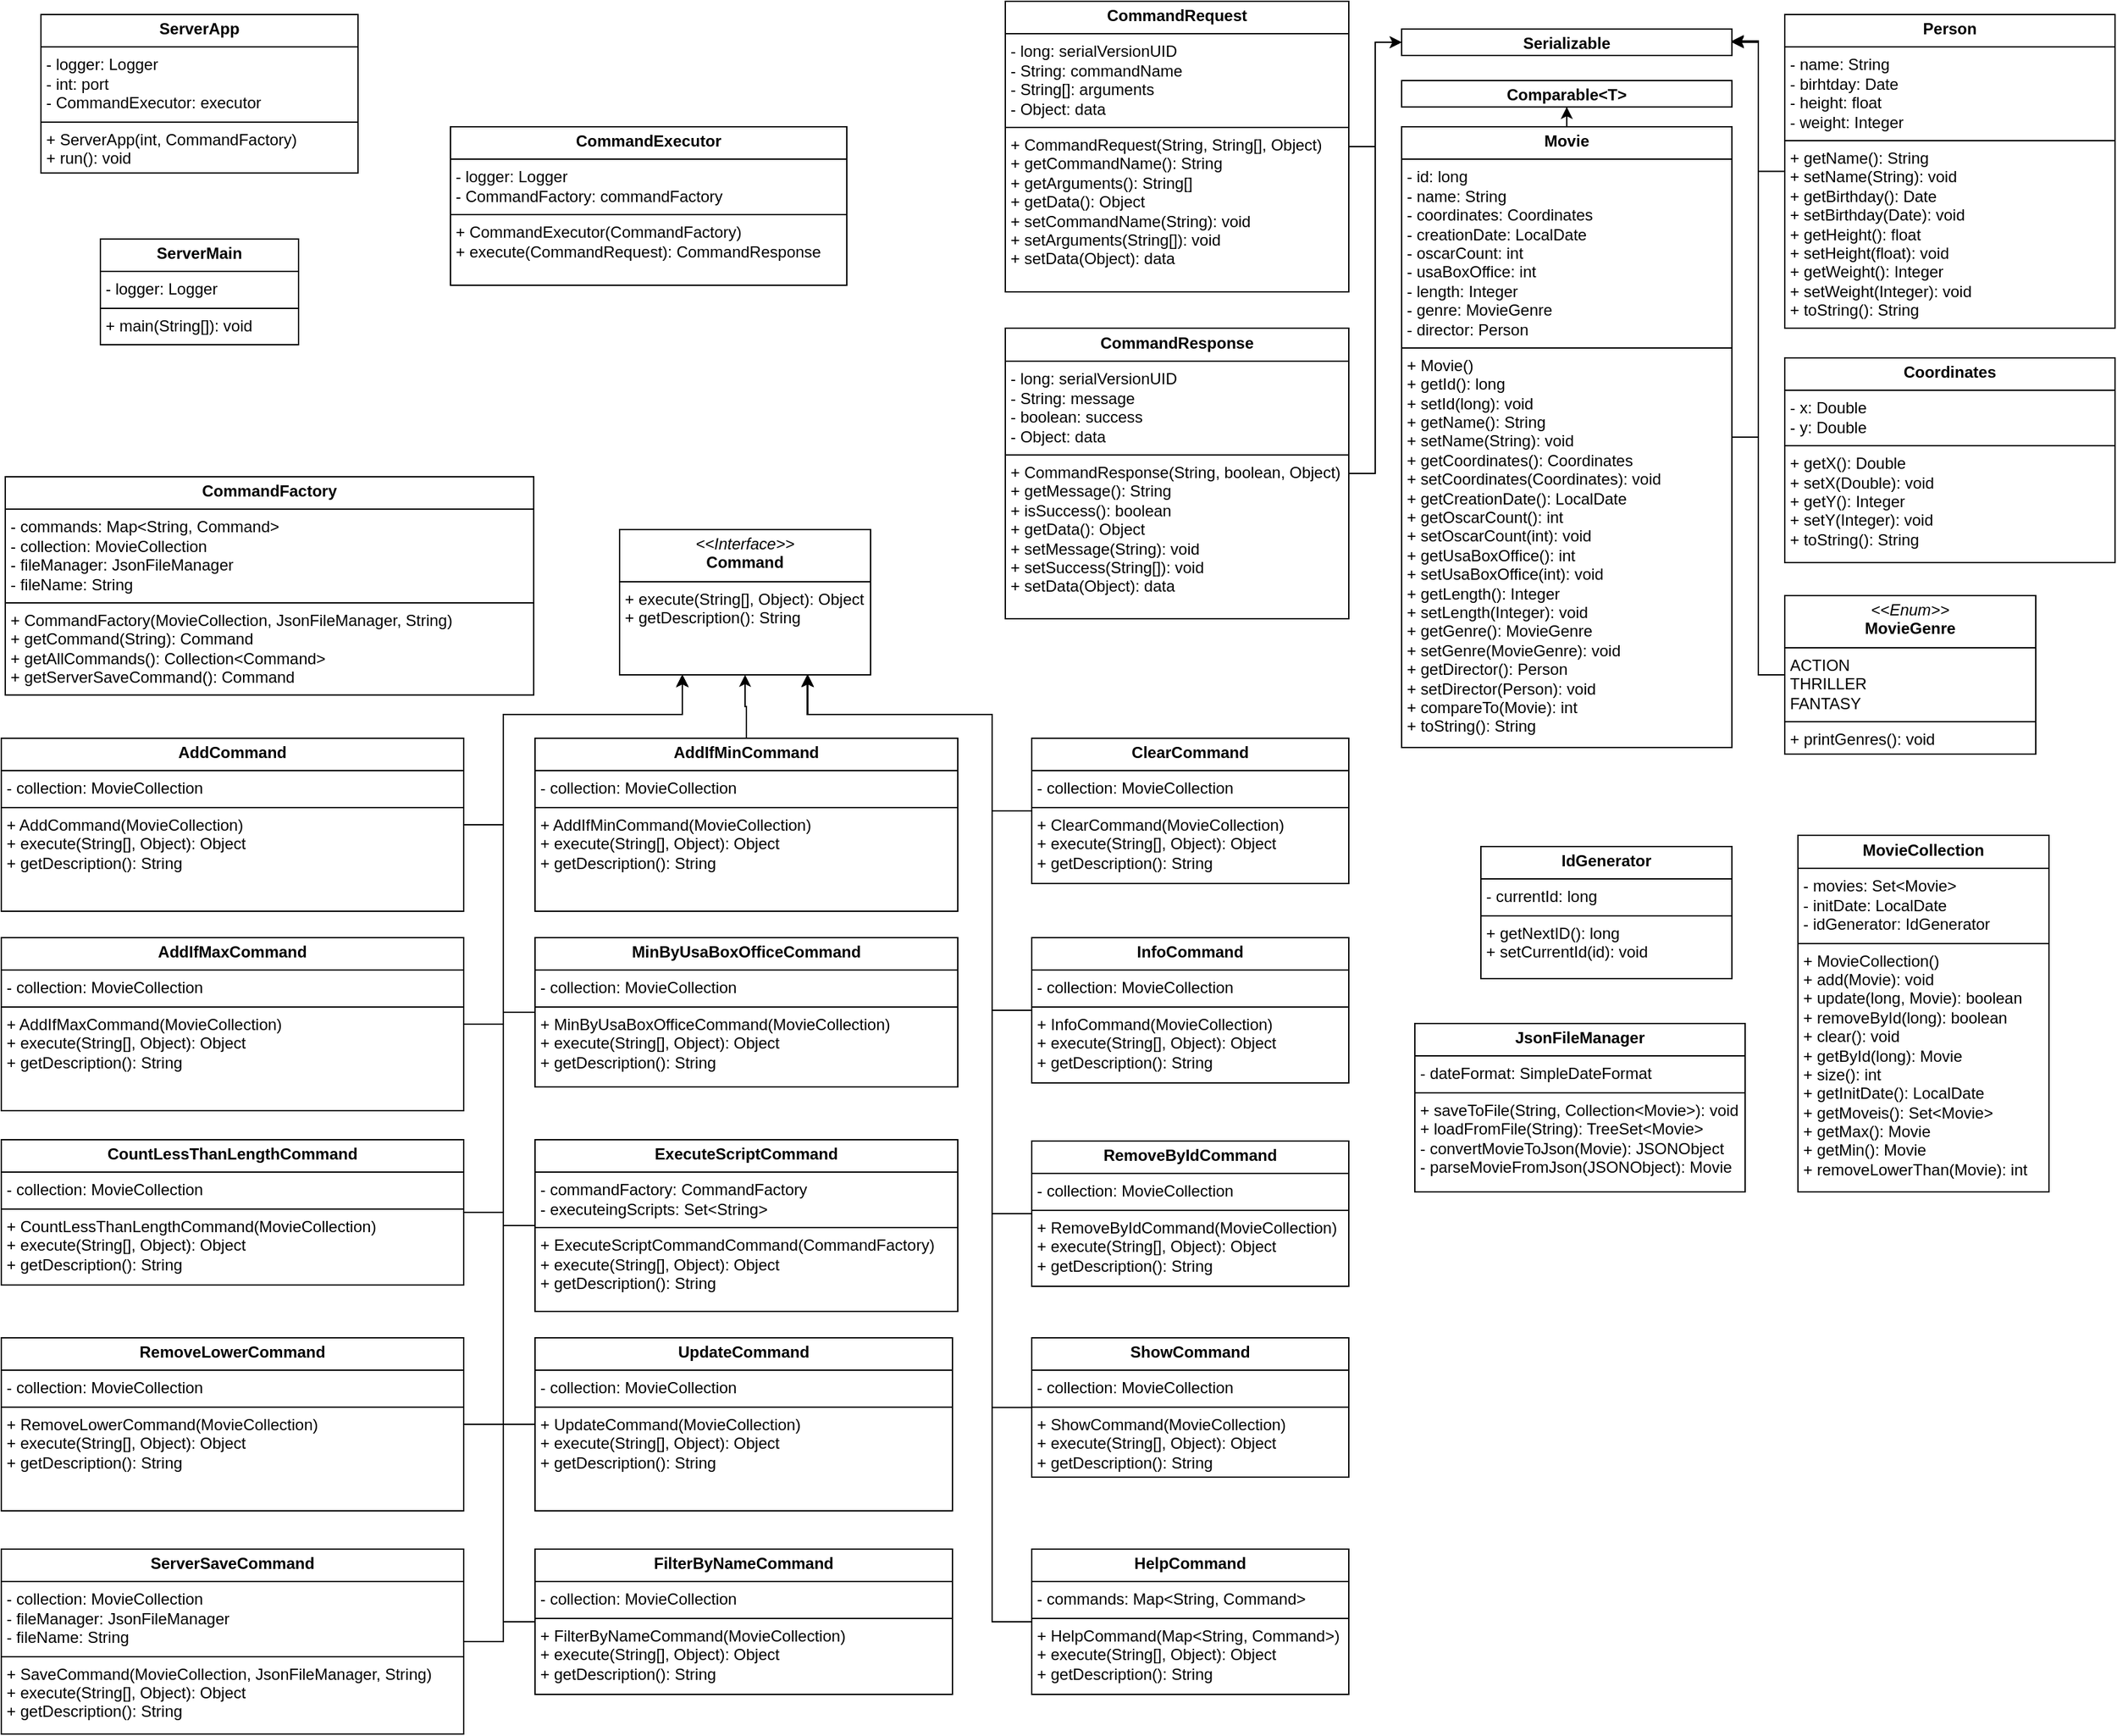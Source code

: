 <mxfile version="27.0.6">
  <diagram name="Страница — 1" id="AFWlsfRjYfY11e1FhaWK">
    <mxGraphModel dx="3167" dy="1347" grid="1" gridSize="10" guides="1" tooltips="1" connect="1" arrows="1" fold="1" page="1" pageScale="1" pageWidth="827" pageHeight="1169" math="0" shadow="0">
      <root>
        <mxCell id="0" />
        <mxCell id="1" parent="0" />
        <mxCell id="MUyEfcKiWCeRn05jKERA-31" value="&lt;p style=&quot;margin:0px;margin-top:4px;text-align:center;&quot;&gt;&lt;b&gt;JsonFileManager&lt;/b&gt;&lt;/p&gt;&lt;hr size=&quot;1&quot; style=&quot;border-style:solid;&quot;&gt;&lt;p style=&quot;margin:0px;margin-left:4px;&quot;&gt;- dateFormat: SimpleDateFormat&lt;br&gt;&lt;/p&gt;&lt;hr size=&quot;1&quot; style=&quot;border-style:solid;&quot;&gt;&lt;p style=&quot;margin:0px;margin-left:4px;&quot;&gt;+ saveToFile(String, Collection&amp;lt;Movie&amp;gt;): void&lt;/p&gt;&lt;p style=&quot;margin:0px;margin-left:4px;&quot;&gt;+ loadFromFile(String): TreeSet&amp;lt;Movie&amp;gt;&lt;/p&gt;&lt;p style=&quot;margin:0px;margin-left:4px;&quot;&gt;- convertMovieToJson(Movie): JSONObject&lt;/p&gt;&lt;p style=&quot;margin:0px;margin-left:4px;&quot;&gt;- parseMovieFromJson(JSONObject): Movie&lt;/p&gt;&lt;p style=&quot;margin:0px;margin-left:4px;&quot;&gt;&lt;br&gt;&lt;/p&gt;" style="verticalAlign=top;align=left;overflow=fill;html=1;whiteSpace=wrap;" parent="1" vertex="1">
          <mxGeometry x="1080" y="794" width="250" height="127.5" as="geometry" />
        </mxCell>
        <mxCell id="MUyEfcKiWCeRn05jKERA-35" style="edgeStyle=orthogonalEdgeStyle;rounded=0;orthogonalLoop=1;jettySize=auto;html=1;entryX=0.5;entryY=1;entryDx=0;entryDy=0;" parent="1" source="MUyEfcKiWCeRn05jKERA-33" target="MUyEfcKiWCeRn05jKERA-34" edge="1">
          <mxGeometry relative="1" as="geometry" />
        </mxCell>
        <mxCell id="n2VUfUiFK46Nr-8JY8Du-9" style="edgeStyle=orthogonalEdgeStyle;rounded=0;orthogonalLoop=1;jettySize=auto;html=1;exitX=1;exitY=0.5;exitDx=0;exitDy=0;" edge="1" parent="1" source="MUyEfcKiWCeRn05jKERA-33">
          <mxGeometry relative="1" as="geometry">
            <mxPoint x="1320" y="50" as="targetPoint" />
            <Array as="points">
              <mxPoint x="1340" y="350" />
              <mxPoint x="1340" y="50" />
              <mxPoint x="1330" y="50" />
            </Array>
          </mxGeometry>
        </mxCell>
        <mxCell id="MUyEfcKiWCeRn05jKERA-33" value="&lt;p style=&quot;margin:0px;margin-top:4px;text-align:center;&quot;&gt;&lt;b&gt;Movie&lt;/b&gt;&lt;/p&gt;&lt;hr size=&quot;1&quot; style=&quot;border-style:solid;&quot;&gt;&lt;p style=&quot;margin:0px;margin-left:4px;&quot;&gt;- id: long&lt;br&gt;&lt;/p&gt;&lt;p style=&quot;margin:0px;margin-left:4px;&quot;&gt;- name: String&lt;/p&gt;&lt;p style=&quot;margin:0px;margin-left:4px;&quot;&gt;- coordinates: Coordinates&lt;/p&gt;&lt;p style=&quot;margin:0px;margin-left:4px;&quot;&gt;- creationDate: LocalDate&lt;/p&gt;&lt;p style=&quot;margin:0px;margin-left:4px;&quot;&gt;- oscarCount: int&lt;/p&gt;&lt;p style=&quot;margin:0px;margin-left:4px;&quot;&gt;- usaBoxOffice: int&lt;/p&gt;&lt;p style=&quot;margin:0px;margin-left:4px;&quot;&gt;- length: Integer&lt;/p&gt;&lt;p style=&quot;margin:0px;margin-left:4px;&quot;&gt;- genre: MovieGenre&lt;/p&gt;&lt;p style=&quot;margin:0px;margin-left:4px;&quot;&gt;- director: Person&lt;/p&gt;&lt;hr size=&quot;1&quot; style=&quot;border-style:solid;&quot;&gt;&lt;p style=&quot;margin:0px;margin-left:4px;&quot;&gt;+ Movie()&lt;/p&gt;&lt;p style=&quot;margin:0px;margin-left:4px;&quot;&gt;+ getId(): long&lt;/p&gt;&lt;p style=&quot;margin:0px;margin-left:4px;&quot;&gt;+ setId(long): void&lt;/p&gt;&lt;p style=&quot;margin:0px;margin-left:4px;&quot;&gt;+ getName(): String&lt;/p&gt;&lt;p style=&quot;margin:0px;margin-left:4px;&quot;&gt;+ setName(String): void&lt;/p&gt;&lt;p style=&quot;margin:0px;margin-left:4px;&quot;&gt;+ getCoordinates(): Coordinates&lt;/p&gt;&lt;p style=&quot;margin:0px;margin-left:4px;&quot;&gt;+ setCoordinates(Coordinates): void&lt;/p&gt;&lt;p style=&quot;margin:0px;margin-left:4px;&quot;&gt;+ getCreationDate(): LocalDate&lt;/p&gt;&lt;p style=&quot;margin:0px;margin-left:4px;&quot;&gt;+ getOscarCount(): int&lt;/p&gt;&lt;p style=&quot;margin:0px;margin-left:4px;&quot;&gt;+ setOscarCount(int): void&lt;/p&gt;&lt;p style=&quot;margin:0px;margin-left:4px;&quot;&gt;+ getUsaBoxOffice(): int&lt;/p&gt;&lt;p style=&quot;margin:0px;margin-left:4px;&quot;&gt;+ setUsaBoxOffice(int): void&lt;/p&gt;&lt;p style=&quot;margin:0px;margin-left:4px;&quot;&gt;+ getLength(): Integer&lt;/p&gt;&lt;p style=&quot;margin:0px;margin-left:4px;&quot;&gt;+ setLength(Integer): void&lt;/p&gt;&lt;p style=&quot;margin:0px;margin-left:4px;&quot;&gt;+ getGenre(): MovieGenre&lt;/p&gt;&lt;p style=&quot;margin:0px;margin-left:4px;&quot;&gt;+ setGenre(MovieGenre): void&lt;/p&gt;&lt;p style=&quot;margin:0px;margin-left:4px;&quot;&gt;+ getDirector(): Person&lt;/p&gt;&lt;p style=&quot;margin:0px;margin-left:4px;&quot;&gt;+ setDirector(Person): void&lt;/p&gt;&lt;p style=&quot;margin:0px;margin-left:4px;&quot;&gt;+ compareTo(Movie): int&lt;/p&gt;&lt;p style=&quot;margin:0px;margin-left:4px;&quot;&gt;+ toString(): String&lt;/p&gt;&lt;p style=&quot;margin:0px;margin-left:4px;&quot;&gt;&lt;br&gt;&lt;/p&gt;" style="verticalAlign=top;align=left;overflow=fill;html=1;whiteSpace=wrap;" parent="1" vertex="1">
          <mxGeometry x="1070" y="115" width="250" height="470" as="geometry" />
        </mxCell>
        <mxCell id="MUyEfcKiWCeRn05jKERA-34" value="&lt;p style=&quot;margin:0px;margin-top:4px;text-align:center;&quot;&gt;&lt;b&gt;Comparable&amp;lt;T&amp;gt;&lt;/b&gt;&lt;/p&gt;&lt;hr size=&quot;1&quot; style=&quot;border-style:solid;&quot;&gt;&lt;p style=&quot;margin:0px;margin-left:4px;&quot;&gt;&lt;br&gt;&lt;/p&gt;&lt;p style=&quot;margin:0px;margin-left:4px;&quot;&gt;&lt;br&gt;&lt;/p&gt;" style="verticalAlign=top;align=left;overflow=fill;html=1;whiteSpace=wrap;" parent="1" vertex="1">
          <mxGeometry x="1070" y="80" width="250" height="20" as="geometry" />
        </mxCell>
        <mxCell id="n2VUfUiFK46Nr-8JY8Du-4" style="edgeStyle=orthogonalEdgeStyle;rounded=0;orthogonalLoop=1;jettySize=auto;html=1;exitX=0;exitY=0.5;exitDx=0;exitDy=0;entryX=1;entryY=0.5;entryDx=0;entryDy=0;" edge="1" parent="1" source="MUyEfcKiWCeRn05jKERA-36" target="n2VUfUiFK46Nr-8JY8Du-3">
          <mxGeometry relative="1" as="geometry" />
        </mxCell>
        <mxCell id="MUyEfcKiWCeRn05jKERA-36" value="&lt;p style=&quot;margin:0px;margin-top:4px;text-align:center;&quot;&gt;&lt;b&gt;Person&lt;/b&gt;&lt;/p&gt;&lt;hr size=&quot;1&quot; style=&quot;border-style:solid;&quot;&gt;&lt;p style=&quot;margin:0px;margin-left:4px;&quot;&gt;- name: String&lt;br&gt;&lt;/p&gt;&lt;p style=&quot;margin:0px;margin-left:4px;&quot;&gt;- birhtday: Date&lt;/p&gt;&lt;p style=&quot;margin:0px;margin-left:4px;&quot;&gt;- height: float&lt;/p&gt;&lt;p style=&quot;margin:0px;margin-left:4px;&quot;&gt;- weight: Integer&lt;/p&gt;&lt;hr size=&quot;1&quot; style=&quot;border-style:solid;&quot;&gt;&lt;p style=&quot;margin:0px;margin-left:4px;&quot;&gt;+ getName(): String&lt;/p&gt;&lt;p style=&quot;margin:0px;margin-left:4px;&quot;&gt;+ setName(String): void&lt;/p&gt;&lt;p style=&quot;margin:0px;margin-left:4px;&quot;&gt;+ getBirthday(): Date&lt;/p&gt;&lt;p style=&quot;margin:0px;margin-left:4px;&quot;&gt;+ setBirthday(Date): void&lt;/p&gt;&lt;p style=&quot;margin:0px;margin-left:4px;&quot;&gt;+ getHeight(): float&lt;/p&gt;&lt;p style=&quot;margin:0px;margin-left:4px;&quot;&gt;+ setHeight(float): void&lt;/p&gt;&lt;p style=&quot;margin:0px;margin-left:4px;&quot;&gt;+ getWeight(): Integer&lt;/p&gt;&lt;p style=&quot;margin:0px;margin-left:4px;&quot;&gt;+ setWeight(Integer): void&lt;/p&gt;&lt;p style=&quot;margin:0px;margin-left:4px;&quot;&gt;+ toString(): String&lt;/p&gt;&lt;p style=&quot;margin:0px;margin-left:4px;&quot;&gt;&lt;br&gt;&lt;/p&gt;" style="verticalAlign=top;align=left;overflow=fill;html=1;whiteSpace=wrap;" parent="1" vertex="1">
          <mxGeometry x="1360" y="30" width="250" height="237.5" as="geometry" />
        </mxCell>
        <mxCell id="MUyEfcKiWCeRn05jKERA-37" value="&lt;p style=&quot;margin:0px;margin-top:4px;text-align:center;&quot;&gt;&lt;b&gt;Coordinates&lt;/b&gt;&lt;/p&gt;&lt;hr size=&quot;1&quot; style=&quot;border-style:solid;&quot;&gt;&lt;p style=&quot;margin:0px;margin-left:4px;&quot;&gt;- x: Double&lt;br&gt;&lt;/p&gt;&lt;p style=&quot;margin:0px;margin-left:4px;&quot;&gt;- y: Double&lt;/p&gt;&lt;hr size=&quot;1&quot; style=&quot;border-style:solid;&quot;&gt;&lt;p style=&quot;margin:0px;margin-left:4px;&quot;&gt;+ getX(): Double&lt;/p&gt;&lt;p style=&quot;margin:0px;margin-left:4px;&quot;&gt;+ setX(Double): void&lt;/p&gt;&lt;p style=&quot;margin:0px;margin-left:4px;&quot;&gt;+ getY(): Integer&lt;/p&gt;&lt;p style=&quot;margin:0px;margin-left:4px;&quot;&gt;+ setY(Integer): void&lt;/p&gt;&lt;p style=&quot;margin:0px;margin-left:4px;&quot;&gt;+ toString(): String&lt;/p&gt;" style="verticalAlign=top;align=left;overflow=fill;html=1;whiteSpace=wrap;" parent="1" vertex="1">
          <mxGeometry x="1360" y="290" width="250" height="155" as="geometry" />
        </mxCell>
        <mxCell id="n2VUfUiFK46Nr-8JY8Du-6" style="edgeStyle=orthogonalEdgeStyle;rounded=0;orthogonalLoop=1;jettySize=auto;html=1;exitX=0;exitY=0.5;exitDx=0;exitDy=0;entryX=1;entryY=0.5;entryDx=0;entryDy=0;" edge="1" parent="1" source="MUyEfcKiWCeRn05jKERA-38" target="n2VUfUiFK46Nr-8JY8Du-3">
          <mxGeometry relative="1" as="geometry" />
        </mxCell>
        <mxCell id="MUyEfcKiWCeRn05jKERA-38" value="&lt;p style=&quot;margin:0px;margin-top:4px;text-align:center;&quot;&gt;&lt;i&gt;&amp;lt;&amp;lt;Enum&amp;gt;&amp;gt;&lt;/i&gt;&lt;br&gt;&lt;b&gt;MovieGenre&lt;/b&gt;&lt;/p&gt;&lt;hr size=&quot;1&quot; style=&quot;border-style:solid;&quot;&gt;&lt;p style=&quot;margin:0px;margin-left:4px;&quot;&gt;ACTION&lt;br&gt;&lt;/p&gt;&lt;p style=&quot;margin:0px;margin-left:4px;&quot;&gt;THRILLER&lt;/p&gt;&lt;p style=&quot;margin:0px;margin-left:4px;&quot;&gt;FANTASY&lt;/p&gt;&lt;hr size=&quot;1&quot; style=&quot;border-style:solid;&quot;&gt;&lt;p style=&quot;margin:0px;margin-left:4px;&quot;&gt;+ printGenres(): void&lt;/p&gt;" style="verticalAlign=top;align=left;overflow=fill;html=1;whiteSpace=wrap;" parent="1" vertex="1">
          <mxGeometry x="1360" y="470" width="190" height="120" as="geometry" />
        </mxCell>
        <mxCell id="MUyEfcKiWCeRn05jKERA-39" value="&lt;p style=&quot;margin:0px;margin-top:4px;text-align:center;&quot;&gt;&lt;b&gt;IdGenerator&lt;/b&gt;&lt;/p&gt;&lt;hr size=&quot;1&quot; style=&quot;border-style:solid;&quot;&gt;&lt;p style=&quot;margin:0px;margin-left:4px;&quot;&gt;- currentId: long&lt;br&gt;&lt;/p&gt;&lt;hr size=&quot;1&quot; style=&quot;border-style:solid;&quot;&gt;&lt;p style=&quot;margin:0px;margin-left:4px;&quot;&gt;+ getNextID(): long&lt;/p&gt;&lt;p style=&quot;margin:0px;margin-left:4px;&quot;&gt;+ setCurrentId(id): void&lt;/p&gt;" style="verticalAlign=top;align=left;overflow=fill;html=1;whiteSpace=wrap;" parent="1" vertex="1">
          <mxGeometry x="1130" y="660" width="190" height="100" as="geometry" />
        </mxCell>
        <mxCell id="MUyEfcKiWCeRn05jKERA-40" value="&lt;p style=&quot;margin:0px;margin-top:4px;text-align:center;&quot;&gt;&lt;b&gt;MovieCollection&lt;/b&gt;&lt;/p&gt;&lt;hr size=&quot;1&quot; style=&quot;border-style:solid;&quot;&gt;&lt;p style=&quot;margin:0px;margin-left:4px;&quot;&gt;- movies: Set&amp;lt;Movie&amp;gt;&lt;br&gt;&lt;/p&gt;&lt;p style=&quot;margin:0px;margin-left:4px;&quot;&gt;- initDate: LocalDate&lt;/p&gt;&lt;p style=&quot;margin:0px;margin-left:4px;&quot;&gt;- idGenerator: IdGenerator&lt;/p&gt;&lt;hr size=&quot;1&quot; style=&quot;border-style:solid;&quot;&gt;&lt;p style=&quot;margin:0px;margin-left:4px;&quot;&gt;+ MovieCollection()&lt;/p&gt;&lt;p style=&quot;margin:0px;margin-left:4px;&quot;&gt;+ add(Movie): void&lt;/p&gt;&lt;p style=&quot;margin:0px;margin-left:4px;&quot;&gt;+ update(long, Movie): boolean&lt;/p&gt;&lt;p style=&quot;margin:0px;margin-left:4px;&quot;&gt;+ removeById(long): boolean&lt;/p&gt;&lt;p style=&quot;margin:0px;margin-left:4px;&quot;&gt;+ clear(): void&lt;/p&gt;&lt;p style=&quot;margin:0px;margin-left:4px;&quot;&gt;+ getById(long): Movie&lt;/p&gt;&lt;p style=&quot;margin:0px;margin-left:4px;&quot;&gt;+ size(): int&lt;/p&gt;&lt;p style=&quot;margin:0px;margin-left:4px;&quot;&gt;+ getInitDate(): LocalDate&lt;/p&gt;&lt;p style=&quot;margin:0px;margin-left:4px;&quot;&gt;+ getMoveis(): Set&amp;lt;Movie&amp;gt;&lt;/p&gt;&lt;p style=&quot;margin:0px;margin-left:4px;&quot;&gt;+ getMax(): Movie&lt;/p&gt;&lt;p style=&quot;margin:0px;margin-left:4px;&quot;&gt;+ getMin(): Movie&lt;/p&gt;&lt;p style=&quot;margin:0px;margin-left:4px;&quot;&gt;+ removeLowerThan(Movie): int&lt;/p&gt;" style="verticalAlign=top;align=left;overflow=fill;html=1;whiteSpace=wrap;" parent="1" vertex="1">
          <mxGeometry x="1370" y="651.5" width="190" height="270" as="geometry" />
        </mxCell>
        <mxCell id="MUyEfcKiWCeRn05jKERA-41" value="&lt;p style=&quot;margin:0px;margin-top:4px;text-align:center;&quot;&gt;&lt;i&gt;&amp;lt;&amp;lt;Interface&amp;gt;&amp;gt;&lt;/i&gt;&lt;br&gt;&lt;b&gt;Command&lt;/b&gt;&lt;/p&gt;&lt;hr size=&quot;1&quot; style=&quot;border-style:solid;&quot;&gt;&lt;p style=&quot;margin:0px;margin-left:4px;&quot;&gt;&lt;/p&gt;&lt;p style=&quot;margin:0px;margin-left:4px;&quot;&gt;+ execute(String[], Object): Object&lt;/p&gt;&lt;p style=&quot;margin:0px;margin-left:4px;&quot;&gt;+ getDescription(): String&lt;/p&gt;" style="verticalAlign=top;align=left;overflow=fill;html=1;whiteSpace=wrap;" parent="1" vertex="1">
          <mxGeometry x="478" y="420" width="190" height="110" as="geometry" />
        </mxCell>
        <mxCell id="MUyEfcKiWCeRn05jKERA-42" value="&lt;p style=&quot;margin:0px;margin-top:4px;text-align:center;&quot;&gt;&lt;b&gt;CommandFactory&lt;/b&gt;&lt;/p&gt;&lt;hr size=&quot;1&quot; style=&quot;border-style:solid;&quot;&gt;&lt;p style=&quot;margin:0px;margin-left:4px;&quot;&gt;- commands: Map&amp;lt;String, Command&amp;gt;&lt;/p&gt;&lt;p style=&quot;margin:0px;margin-left:4px;&quot;&gt;- collection: MovieCollection&lt;/p&gt;&lt;p style=&quot;margin:0px;margin-left:4px;&quot;&gt;- fileManager: JsonFileManager&lt;/p&gt;&lt;p style=&quot;margin:0px;margin-left:4px;&quot;&gt;- fileName: String&lt;/p&gt;&lt;hr size=&quot;1&quot; style=&quot;border-style:solid;&quot;&gt;&lt;p style=&quot;margin:0px;margin-left:4px;&quot;&gt;+ CommandFactory(MovieCollection, JsonFileManager, String)&amp;nbsp;&lt;/p&gt;&lt;p style=&quot;margin:0px;margin-left:4px;&quot;&gt;+ getCommand(String): Command&lt;/p&gt;&lt;p style=&quot;margin:0px;margin-left:4px;&quot;&gt;+ getAllCommands(): Collection&amp;lt;Command&amp;gt;&lt;/p&gt;&lt;p style=&quot;margin:0px;margin-left:4px;&quot;&gt;+ getServerSaveCommand(): Command&lt;/p&gt;" style="verticalAlign=top;align=left;overflow=fill;html=1;whiteSpace=wrap;" parent="1" vertex="1">
          <mxGeometry x="13" y="380" width="400" height="165.25" as="geometry" />
        </mxCell>
        <mxCell id="MUyEfcKiWCeRn05jKERA-62" style="edgeStyle=orthogonalEdgeStyle;rounded=0;orthogonalLoop=1;jettySize=auto;html=1;entryX=0.25;entryY=1;entryDx=0;entryDy=0;" parent="1" source="MUyEfcKiWCeRn05jKERA-43" target="MUyEfcKiWCeRn05jKERA-41" edge="1">
          <mxGeometry relative="1" as="geometry">
            <Array as="points">
              <mxPoint x="390" y="644" />
              <mxPoint x="390" y="560" />
              <mxPoint x="526" y="560" />
            </Array>
          </mxGeometry>
        </mxCell>
        <mxCell id="MUyEfcKiWCeRn05jKERA-43" value="&lt;p style=&quot;margin:0px;margin-top:4px;text-align:center;&quot;&gt;&lt;b&gt;AddCommand&lt;/b&gt;&lt;/p&gt;&lt;hr size=&quot;1&quot; style=&quot;border-style:solid;&quot;&gt;&lt;p style=&quot;margin:0px;margin-left:4px;&quot;&gt;- collection: MovieCollection&lt;/p&gt;&lt;hr size=&quot;1&quot; style=&quot;border-style:solid;&quot;&gt;&lt;p style=&quot;margin:0px;margin-left:4px;&quot;&gt;+ AddCommand(MovieCollection)&lt;/p&gt;&lt;p style=&quot;margin:0px;margin-left:4px;&quot;&gt;+ execute(String[], Object): Object&lt;/p&gt;&lt;p style=&quot;margin:0px;margin-left:4px;&quot;&gt;+ getDescription(): String&lt;/p&gt;" style="verticalAlign=top;align=left;overflow=fill;html=1;whiteSpace=wrap;" parent="1" vertex="1">
          <mxGeometry x="10" y="578" width="350" height="131" as="geometry" />
        </mxCell>
        <mxCell id="MUyEfcKiWCeRn05jKERA-64" style="edgeStyle=orthogonalEdgeStyle;rounded=0;orthogonalLoop=1;jettySize=auto;html=1;entryX=0.25;entryY=1;entryDx=0;entryDy=0;" parent="1" source="MUyEfcKiWCeRn05jKERA-44" target="MUyEfcKiWCeRn05jKERA-41" edge="1">
          <mxGeometry relative="1" as="geometry">
            <Array as="points">
              <mxPoint x="390" y="795" />
              <mxPoint x="390" y="560" />
              <mxPoint x="526" y="560" />
            </Array>
          </mxGeometry>
        </mxCell>
        <mxCell id="MUyEfcKiWCeRn05jKERA-44" value="&lt;p style=&quot;margin:0px;margin-top:4px;text-align:center;&quot;&gt;&lt;b&gt;AddIfMaxCommand&lt;/b&gt;&lt;/p&gt;&lt;hr size=&quot;1&quot; style=&quot;border-style:solid;&quot;&gt;&lt;p style=&quot;margin:0px;margin-left:4px;&quot;&gt;- collection: MovieCollection&lt;/p&gt;&lt;hr size=&quot;1&quot; style=&quot;border-style:solid;&quot;&gt;&lt;p style=&quot;margin:0px;margin-left:4px;&quot;&gt;+ AddIfMaxCommand(MovieCollection)&lt;/p&gt;&lt;p style=&quot;margin:0px;margin-left:4px;&quot;&gt;&lt;span style=&quot;background-color: transparent; color: light-dark(rgb(0, 0, 0), rgb(255, 255, 255));&quot;&gt;+ execute(String[], Object): Object&lt;/span&gt;&lt;/p&gt;&lt;p style=&quot;margin:0px;margin-left:4px;&quot;&gt;&lt;span style=&quot;background-color: transparent; color: light-dark(rgb(0, 0, 0), rgb(255, 255, 255));&quot;&gt;+ getDescription(): String&lt;/span&gt;&lt;/p&gt;" style="verticalAlign=top;align=left;overflow=fill;html=1;whiteSpace=wrap;" parent="1" vertex="1">
          <mxGeometry x="10" y="729" width="350" height="131" as="geometry" />
        </mxCell>
        <mxCell id="MUyEfcKiWCeRn05jKERA-61" style="edgeStyle=orthogonalEdgeStyle;rounded=0;orthogonalLoop=1;jettySize=auto;html=1;entryX=0.5;entryY=1;entryDx=0;entryDy=0;" parent="1" source="MUyEfcKiWCeRn05jKERA-45" target="MUyEfcKiWCeRn05jKERA-41" edge="1">
          <mxGeometry relative="1" as="geometry" />
        </mxCell>
        <mxCell id="MUyEfcKiWCeRn05jKERA-45" value="&lt;p style=&quot;margin:0px;margin-top:4px;text-align:center;&quot;&gt;&lt;b&gt;AddIfMinCommand&lt;/b&gt;&lt;/p&gt;&lt;hr size=&quot;1&quot; style=&quot;border-style:solid;&quot;&gt;&lt;p style=&quot;margin:0px;margin-left:4px;&quot;&gt;- collection: MovieCollection&lt;/p&gt;&lt;hr size=&quot;1&quot; style=&quot;border-style:solid;&quot;&gt;&lt;p style=&quot;margin:0px;margin-left:4px;&quot;&gt;+ AddIfMinCommand(MovieCollection)&lt;/p&gt;&lt;p style=&quot;margin:0px;margin-left:4px;&quot;&gt;&lt;span style=&quot;background-color: transparent; color: light-dark(rgb(0, 0, 0), rgb(255, 255, 255));&quot;&gt;+ execute(String[], Object): Object&lt;/span&gt;&lt;/p&gt;&lt;p style=&quot;margin:0px;margin-left:4px;&quot;&gt;&lt;span style=&quot;background-color: transparent; color: light-dark(rgb(0, 0, 0), rgb(255, 255, 255));&quot;&gt;+ getDescription(): String&lt;/span&gt;&lt;/p&gt;" style="verticalAlign=top;align=left;overflow=fill;html=1;whiteSpace=wrap;" parent="1" vertex="1">
          <mxGeometry x="414" y="578" width="320" height="131" as="geometry" />
        </mxCell>
        <mxCell id="MUyEfcKiWCeRn05jKERA-63" style="edgeStyle=orthogonalEdgeStyle;rounded=0;orthogonalLoop=1;jettySize=auto;html=1;entryX=0.75;entryY=1;entryDx=0;entryDy=0;" parent="1" source="MUyEfcKiWCeRn05jKERA-46" target="MUyEfcKiWCeRn05jKERA-41" edge="1">
          <mxGeometry relative="1" as="geometry">
            <Array as="points">
              <mxPoint x="760" y="633" />
              <mxPoint x="760" y="560" />
              <mxPoint x="621" y="560" />
            </Array>
          </mxGeometry>
        </mxCell>
        <mxCell id="MUyEfcKiWCeRn05jKERA-46" value="&lt;p style=&quot;margin:0px;margin-top:4px;text-align:center;&quot;&gt;&lt;b&gt;ClearCommand&lt;/b&gt;&lt;/p&gt;&lt;hr size=&quot;1&quot; style=&quot;border-style:solid;&quot;&gt;&lt;p style=&quot;margin:0px;margin-left:4px;&quot;&gt;- collection: MovieCollection&lt;/p&gt;&lt;hr size=&quot;1&quot; style=&quot;border-style:solid;&quot;&gt;&lt;p style=&quot;margin:0px;margin-left:4px;&quot;&gt;+ ClearCommand(MovieCollection)&lt;/p&gt;&lt;p style=&quot;margin:0px;margin-left:4px;&quot;&gt;&lt;span style=&quot;background-color: transparent; color: light-dark(rgb(0, 0, 0), rgb(255, 255, 255));&quot;&gt;+ execute(String[], Object): Object&lt;/span&gt;&lt;/p&gt;&lt;p style=&quot;margin:0px;margin-left:4px;&quot;&gt;&lt;span style=&quot;background-color: transparent; color: light-dark(rgb(0, 0, 0), rgb(255, 255, 255));&quot;&gt;+ getDescription(): String&lt;/span&gt;&lt;/p&gt;" style="verticalAlign=top;align=left;overflow=fill;html=1;whiteSpace=wrap;" parent="1" vertex="1">
          <mxGeometry x="790" y="578" width="240" height="110" as="geometry" />
        </mxCell>
        <mxCell id="MUyEfcKiWCeRn05jKERA-66" style="edgeStyle=orthogonalEdgeStyle;rounded=0;orthogonalLoop=1;jettySize=auto;html=1;entryX=0.25;entryY=1;entryDx=0;entryDy=0;" parent="1" source="MUyEfcKiWCeRn05jKERA-47" target="MUyEfcKiWCeRn05jKERA-41" edge="1">
          <mxGeometry relative="1" as="geometry">
            <Array as="points">
              <mxPoint x="390" y="937" />
              <mxPoint x="390" y="560" />
              <mxPoint x="526" y="560" />
            </Array>
          </mxGeometry>
        </mxCell>
        <mxCell id="MUyEfcKiWCeRn05jKERA-47" value="&lt;p style=&quot;margin:0px;margin-top:4px;text-align:center;&quot;&gt;&lt;b&gt;CountLessThanLengthCommand&lt;/b&gt;&lt;/p&gt;&lt;hr size=&quot;1&quot; style=&quot;border-style:solid;&quot;&gt;&lt;p style=&quot;margin:0px;margin-left:4px;&quot;&gt;- collection: MovieCollection&lt;/p&gt;&lt;hr size=&quot;1&quot; style=&quot;border-style:solid;&quot;&gt;&lt;p style=&quot;margin:0px;margin-left:4px;&quot;&gt;+ CountLessThanLengthCommand(MovieCollection)&lt;/p&gt;&lt;p style=&quot;margin:0px;margin-left:4px;&quot;&gt;&lt;span style=&quot;background-color: transparent; color: light-dark(rgb(0, 0, 0), rgb(255, 255, 255));&quot;&gt;+ execute(String[], Object): Object&lt;/span&gt;&lt;/p&gt;&lt;p style=&quot;margin:0px;margin-left:4px;&quot;&gt;&lt;span style=&quot;background-color: transparent; color: light-dark(rgb(0, 0, 0), rgb(255, 255, 255));&quot;&gt;+ getDescription(): String&lt;/span&gt;&lt;/p&gt;" style="verticalAlign=top;align=left;overflow=fill;html=1;whiteSpace=wrap;" parent="1" vertex="1">
          <mxGeometry x="10" y="882" width="350" height="110" as="geometry" />
        </mxCell>
        <mxCell id="MUyEfcKiWCeRn05jKERA-67" style="edgeStyle=orthogonalEdgeStyle;rounded=0;orthogonalLoop=1;jettySize=auto;html=1;entryX=0.25;entryY=1;entryDx=0;entryDy=0;exitX=0;exitY=0.5;exitDx=0;exitDy=0;" parent="1" source="MUyEfcKiWCeRn05jKERA-48" target="MUyEfcKiWCeRn05jKERA-41" edge="1">
          <mxGeometry relative="1" as="geometry">
            <Array as="points">
              <mxPoint x="390" y="947" />
              <mxPoint x="390" y="560" />
              <mxPoint x="526" y="560" />
            </Array>
          </mxGeometry>
        </mxCell>
        <mxCell id="MUyEfcKiWCeRn05jKERA-48" value="&lt;p style=&quot;margin:0px;margin-top:4px;text-align:center;&quot;&gt;&lt;b&gt;ExecuteScriptCommand&lt;/b&gt;&lt;/p&gt;&lt;hr size=&quot;1&quot; style=&quot;border-style:solid;&quot;&gt;&lt;p style=&quot;margin:0px;margin-left:4px;&quot;&gt;- commandFactory: CommandFactory&lt;br&gt;&lt;/p&gt;&lt;p style=&quot;margin:0px;margin-left:4px;&quot;&gt;- executeingScripts: Set&amp;lt;String&amp;gt;&lt;/p&gt;&lt;hr size=&quot;1&quot; style=&quot;border-style:solid;&quot;&gt;&lt;p style=&quot;margin:0px;margin-left:4px;&quot;&gt;+ ExecuteScriptCommandCommand(CommandFactory)&lt;/p&gt;&lt;p style=&quot;margin:0px;margin-left:4px;&quot;&gt;+ execute(String[], Object): Object&lt;/p&gt;&lt;p style=&quot;margin:0px;margin-left:4px;&quot;&gt;+ getDescription(): String&lt;/p&gt;" style="verticalAlign=top;align=left;overflow=fill;html=1;whiteSpace=wrap;" parent="1" vertex="1">
          <mxGeometry x="414" y="882" width="320" height="130" as="geometry" />
        </mxCell>
        <mxCell id="MUyEfcKiWCeRn05jKERA-72" style="edgeStyle=orthogonalEdgeStyle;rounded=0;orthogonalLoop=1;jettySize=auto;html=1;entryX=0.25;entryY=1;entryDx=0;entryDy=0;exitX=0;exitY=0.5;exitDx=0;exitDy=0;" parent="1" source="MUyEfcKiWCeRn05jKERA-50" target="MUyEfcKiWCeRn05jKERA-41" edge="1">
          <mxGeometry relative="1" as="geometry">
            <Array as="points">
              <mxPoint x="390" y="1247" />
              <mxPoint x="390" y="560" />
              <mxPoint x="526" y="560" />
            </Array>
          </mxGeometry>
        </mxCell>
        <mxCell id="MUyEfcKiWCeRn05jKERA-50" value="&lt;p style=&quot;margin:0px;margin-top:4px;text-align:center;&quot;&gt;&lt;b&gt;FilterByNameCommand&lt;/b&gt;&lt;/p&gt;&lt;hr size=&quot;1&quot; style=&quot;border-style:solid;&quot;&gt;&lt;p style=&quot;margin:0px;margin-left:4px;&quot;&gt;- collection: MovieCollection&lt;/p&gt;&lt;hr size=&quot;1&quot; style=&quot;border-style:solid;&quot;&gt;&lt;p style=&quot;margin:0px;margin-left:4px;&quot;&gt;+ FilterByNameCommand(MovieCollection)&lt;/p&gt;&lt;p style=&quot;margin:0px;margin-left:4px;&quot;&gt;&lt;span style=&quot;background-color: transparent; color: light-dark(rgb(0, 0, 0), rgb(255, 255, 255));&quot;&gt;+ execute(String[], Object): Object&lt;/span&gt;&lt;/p&gt;&lt;p style=&quot;margin:0px;margin-left:4px;&quot;&gt;&lt;span style=&quot;background-color: transparent; color: light-dark(rgb(0, 0, 0), rgb(255, 255, 255));&quot;&gt;+ getDescription(): String&lt;/span&gt;&lt;/p&gt;" style="verticalAlign=top;align=left;overflow=fill;html=1;whiteSpace=wrap;" parent="1" vertex="1">
          <mxGeometry x="414" y="1192" width="316" height="110" as="geometry" />
        </mxCell>
        <mxCell id="MUyEfcKiWCeRn05jKERA-76" style="edgeStyle=orthogonalEdgeStyle;rounded=0;orthogonalLoop=1;jettySize=auto;html=1;" parent="1" source="MUyEfcKiWCeRn05jKERA-51" edge="1">
          <mxGeometry relative="1" as="geometry">
            <mxPoint x="620" y="530" as="targetPoint" />
            <Array as="points">
              <mxPoint x="760" y="1247" />
              <mxPoint x="760" y="560" />
              <mxPoint x="620" y="560" />
            </Array>
          </mxGeometry>
        </mxCell>
        <mxCell id="MUyEfcKiWCeRn05jKERA-51" value="&lt;p style=&quot;margin:0px;margin-top:4px;text-align:center;&quot;&gt;&lt;b&gt;HelpCommand&lt;/b&gt;&lt;/p&gt;&lt;hr size=&quot;1&quot; style=&quot;border-style:solid;&quot;&gt;&lt;p style=&quot;margin:0px;margin-left:4px;&quot;&gt;- commands: Map&amp;lt;String, Command&amp;gt;&lt;br&gt;&lt;/p&gt;&lt;hr size=&quot;1&quot; style=&quot;border-style:solid;&quot;&gt;&lt;p style=&quot;margin:0px;margin-left:4px;&quot;&gt;+ HelpCommand(Map&amp;lt;String, Command&amp;gt;)&lt;/p&gt;&lt;p style=&quot;margin:0px;margin-left:4px;&quot;&gt;&lt;span style=&quot;background-color: transparent; color: light-dark(rgb(0, 0, 0), rgb(255, 255, 255));&quot;&gt;+ execute(String[], Object): Object&lt;/span&gt;&lt;/p&gt;&lt;p style=&quot;margin:0px;margin-left:4px;&quot;&gt;&lt;span style=&quot;background-color: transparent; color: light-dark(rgb(0, 0, 0), rgb(255, 255, 255));&quot;&gt;+ getDescription(): String&lt;/span&gt;&lt;/p&gt;" style="verticalAlign=top;align=left;overflow=fill;html=1;whiteSpace=wrap;" parent="1" vertex="1">
          <mxGeometry x="790" y="1192" width="240" height="110" as="geometry" />
        </mxCell>
        <mxCell id="MUyEfcKiWCeRn05jKERA-73" style="edgeStyle=orthogonalEdgeStyle;rounded=0;orthogonalLoop=1;jettySize=auto;html=1;entryX=0.75;entryY=1;entryDx=0;entryDy=0;" parent="1" source="MUyEfcKiWCeRn05jKERA-52" target="MUyEfcKiWCeRn05jKERA-41" edge="1">
          <mxGeometry relative="1" as="geometry">
            <Array as="points">
              <mxPoint x="760" y="784" />
              <mxPoint x="760" y="560" />
              <mxPoint x="621" y="560" />
            </Array>
          </mxGeometry>
        </mxCell>
        <mxCell id="MUyEfcKiWCeRn05jKERA-52" value="&lt;p style=&quot;margin:0px;margin-top:4px;text-align:center;&quot;&gt;&lt;b&gt;InfoCommand&lt;/b&gt;&lt;/p&gt;&lt;hr size=&quot;1&quot; style=&quot;border-style:solid;&quot;&gt;&lt;p style=&quot;margin:0px;margin-left:4px;&quot;&gt;- collection: MovieCollection&lt;/p&gt;&lt;hr size=&quot;1&quot; style=&quot;border-style:solid;&quot;&gt;&lt;p style=&quot;margin:0px;margin-left:4px;&quot;&gt;+ InfoCommand(MovieCollection)&lt;/p&gt;&lt;p style=&quot;margin:0px;margin-left:4px;&quot;&gt;&lt;span style=&quot;background-color: transparent; color: light-dark(rgb(0, 0, 0), rgb(255, 255, 255));&quot;&gt;+ execute(String[], Object): Object&lt;/span&gt;&lt;/p&gt;&lt;p style=&quot;margin:0px;margin-left:4px;&quot;&gt;&lt;span style=&quot;background-color: transparent; color: light-dark(rgb(0, 0, 0), rgb(255, 255, 255));&quot;&gt;+ getDescription(): String&lt;/span&gt;&lt;/p&gt;" style="verticalAlign=top;align=left;overflow=fill;html=1;whiteSpace=wrap;" parent="1" vertex="1">
          <mxGeometry x="790" y="729" width="240" height="110" as="geometry" />
        </mxCell>
        <mxCell id="MUyEfcKiWCeRn05jKERA-65" style="edgeStyle=orthogonalEdgeStyle;rounded=0;orthogonalLoop=1;jettySize=auto;html=1;entryX=0.25;entryY=1;entryDx=0;entryDy=0;exitX=0;exitY=0.5;exitDx=0;exitDy=0;" parent="1" source="MUyEfcKiWCeRn05jKERA-53" target="MUyEfcKiWCeRn05jKERA-41" edge="1">
          <mxGeometry relative="1" as="geometry">
            <Array as="points">
              <mxPoint x="390" y="785" />
              <mxPoint x="390" y="560" />
              <mxPoint x="526" y="560" />
            </Array>
          </mxGeometry>
        </mxCell>
        <mxCell id="MUyEfcKiWCeRn05jKERA-53" value="&lt;p style=&quot;margin:0px;margin-top:4px;text-align:center;&quot;&gt;&lt;b&gt;MinByUsaBoxOfficeCommand&lt;/b&gt;&lt;/p&gt;&lt;hr size=&quot;1&quot; style=&quot;border-style:solid;&quot;&gt;&lt;p style=&quot;margin:0px;margin-left:4px;&quot;&gt;- collection: MovieCollection&lt;/p&gt;&lt;hr size=&quot;1&quot; style=&quot;border-style:solid;&quot;&gt;&lt;p style=&quot;margin:0px;margin-left:4px;&quot;&gt;+ MinByUsaBoxOfficeCommand(MovieCollection)&lt;/p&gt;&lt;p style=&quot;margin:0px;margin-left:4px;&quot;&gt;+ execute(String[], Object): Object&lt;/p&gt;&lt;p style=&quot;margin:0px;margin-left:4px;&quot;&gt;+ getDescription(): String&lt;/p&gt;" style="verticalAlign=top;align=left;overflow=fill;html=1;whiteSpace=wrap;" parent="1" vertex="1">
          <mxGeometry x="414" y="729" width="320" height="113" as="geometry" />
        </mxCell>
        <mxCell id="MUyEfcKiWCeRn05jKERA-74" style="edgeStyle=orthogonalEdgeStyle;rounded=0;orthogonalLoop=1;jettySize=auto;html=1;entryX=0.75;entryY=1;entryDx=0;entryDy=0;" parent="1" source="MUyEfcKiWCeRn05jKERA-54" target="MUyEfcKiWCeRn05jKERA-41" edge="1">
          <mxGeometry relative="1" as="geometry">
            <Array as="points">
              <mxPoint x="760" y="938" />
              <mxPoint x="760" y="560" />
              <mxPoint x="621" y="560" />
            </Array>
          </mxGeometry>
        </mxCell>
        <mxCell id="MUyEfcKiWCeRn05jKERA-54" value="&lt;p style=&quot;margin:0px;margin-top:4px;text-align:center;&quot;&gt;&lt;b&gt;RemoveByIdCommand&lt;/b&gt;&lt;/p&gt;&lt;hr size=&quot;1&quot; style=&quot;border-style:solid;&quot;&gt;&lt;p style=&quot;margin:0px;margin-left:4px;&quot;&gt;- collection: MovieCollection&lt;br&gt;&lt;/p&gt;&lt;hr size=&quot;1&quot; style=&quot;border-style:solid;&quot;&gt;&lt;p style=&quot;margin:0px;margin-left:4px;&quot;&gt;+ RemoveByIdCommand(MovieCollection)&lt;/p&gt;&lt;p style=&quot;margin:0px;margin-left:4px;&quot;&gt;&lt;span style=&quot;background-color: transparent; color: light-dark(rgb(0, 0, 0), rgb(255, 255, 255));&quot;&gt;+ execute(String[], Object): Object&lt;/span&gt;&lt;/p&gt;&lt;p style=&quot;margin:0px;margin-left:4px;&quot;&gt;&lt;span style=&quot;background-color: transparent; color: light-dark(rgb(0, 0, 0), rgb(255, 255, 255));&quot;&gt;+ getDescription(): String&lt;/span&gt;&lt;/p&gt;" style="verticalAlign=top;align=left;overflow=fill;html=1;whiteSpace=wrap;" parent="1" vertex="1">
          <mxGeometry x="790" y="883" width="240" height="110" as="geometry" />
        </mxCell>
        <mxCell id="MUyEfcKiWCeRn05jKERA-68" style="edgeStyle=orthogonalEdgeStyle;rounded=0;orthogonalLoop=1;jettySize=auto;html=1;entryX=0.25;entryY=1;entryDx=0;entryDy=0;" parent="1" source="MUyEfcKiWCeRn05jKERA-55" target="MUyEfcKiWCeRn05jKERA-41" edge="1">
          <mxGeometry relative="1" as="geometry">
            <Array as="points">
              <mxPoint x="390" y="1098" />
              <mxPoint x="390" y="560" />
              <mxPoint x="526" y="560" />
            </Array>
          </mxGeometry>
        </mxCell>
        <mxCell id="MUyEfcKiWCeRn05jKERA-55" value="&lt;p style=&quot;margin:0px;margin-top:4px;text-align:center;&quot;&gt;&lt;b&gt;RemoveLowerCommand&lt;/b&gt;&lt;/p&gt;&lt;hr size=&quot;1&quot; style=&quot;border-style:solid;&quot;&gt;&lt;p style=&quot;margin:0px;margin-left:4px;&quot;&gt;- collection: MovieCollection&lt;/p&gt;&lt;hr size=&quot;1&quot; style=&quot;border-style:solid;&quot;&gt;&lt;p style=&quot;margin:0px;margin-left:4px;&quot;&gt;+ RemoveLowerCommand(MovieCollection)&lt;/p&gt;&lt;p style=&quot;margin:0px;margin-left:4px;&quot;&gt;&lt;span style=&quot;background-color: transparent; color: light-dark(rgb(0, 0, 0), rgb(255, 255, 255));&quot;&gt;+ execute(String[], Object): Object&lt;/span&gt;&lt;/p&gt;&lt;p style=&quot;margin:0px;margin-left:4px;&quot;&gt;&lt;span style=&quot;background-color: transparent; color: light-dark(rgb(0, 0, 0), rgb(255, 255, 255));&quot;&gt;+ getDescription(): String&lt;/span&gt;&lt;/p&gt;" style="verticalAlign=top;align=left;overflow=fill;html=1;whiteSpace=wrap;" parent="1" vertex="1">
          <mxGeometry x="10" y="1032" width="350" height="131" as="geometry" />
        </mxCell>
        <mxCell id="MUyEfcKiWCeRn05jKERA-69" style="edgeStyle=orthogonalEdgeStyle;rounded=0;orthogonalLoop=1;jettySize=auto;html=1;entryX=0.25;entryY=1;entryDx=0;entryDy=0;" parent="1" source="MUyEfcKiWCeRn05jKERA-56" target="MUyEfcKiWCeRn05jKERA-41" edge="1">
          <mxGeometry relative="1" as="geometry">
            <Array as="points">
              <mxPoint x="390" y="1262" />
              <mxPoint x="390" y="560" />
              <mxPoint x="526" y="560" />
            </Array>
          </mxGeometry>
        </mxCell>
        <mxCell id="MUyEfcKiWCeRn05jKERA-56" value="&lt;p style=&quot;margin:0px;margin-top:4px;text-align:center;&quot;&gt;&lt;b&gt;ServerSaveCommand&lt;/b&gt;&lt;/p&gt;&lt;hr size=&quot;1&quot; style=&quot;border-style:solid;&quot;&gt;&lt;p style=&quot;margin:0px;margin-left:4px;&quot;&gt;- collection: MovieCollection&lt;br&gt;&lt;/p&gt;&lt;p style=&quot;margin:0px;margin-left:4px;&quot;&gt;- fileManager: JsonFileManager&lt;/p&gt;&lt;p style=&quot;margin:0px;margin-left:4px;&quot;&gt;- fileName: String&lt;/p&gt;&lt;hr size=&quot;1&quot; style=&quot;border-style:solid;&quot;&gt;&lt;p style=&quot;margin:0px;margin-left:4px;&quot;&gt;+ SaveCommand(MovieCollection, JsonFileManager, String)&lt;/p&gt;&lt;p style=&quot;margin:0px;margin-left:4px;&quot;&gt;+ execute(String[], Object): Object&lt;/p&gt;&lt;p style=&quot;margin:0px;margin-left:4px;&quot;&gt;+ getDescription(): String&lt;/p&gt;" style="verticalAlign=top;align=left;overflow=fill;html=1;whiteSpace=wrap;" parent="1" vertex="1">
          <mxGeometry x="10" y="1192" width="350" height="140" as="geometry" />
        </mxCell>
        <mxCell id="MUyEfcKiWCeRn05jKERA-75" style="edgeStyle=orthogonalEdgeStyle;rounded=0;orthogonalLoop=1;jettySize=auto;html=1;entryX=0.75;entryY=1;entryDx=0;entryDy=0;" parent="1" source="MUyEfcKiWCeRn05jKERA-57" target="MUyEfcKiWCeRn05jKERA-41" edge="1">
          <mxGeometry relative="1" as="geometry">
            <Array as="points">
              <mxPoint x="760" y="1085" />
              <mxPoint x="760" y="560" />
              <mxPoint x="621" y="560" />
            </Array>
          </mxGeometry>
        </mxCell>
        <mxCell id="MUyEfcKiWCeRn05jKERA-57" value="&lt;p style=&quot;margin:0px;margin-top:4px;text-align:center;&quot;&gt;&lt;b&gt;ShowCommand&lt;/b&gt;&lt;/p&gt;&lt;hr size=&quot;1&quot; style=&quot;border-style:solid;&quot;&gt;&lt;p style=&quot;margin:0px;margin-left:4px;&quot;&gt;- collection: MovieCollection&lt;br&gt;&lt;/p&gt;&lt;hr size=&quot;1&quot; style=&quot;border-style:solid;&quot;&gt;&lt;p style=&quot;margin:0px;margin-left:4px;&quot;&gt;+ ShowCommand(MovieCollection)&lt;/p&gt;&lt;p style=&quot;margin:0px;margin-left:4px;&quot;&gt;&lt;span style=&quot;background-color: transparent; color: light-dark(rgb(0, 0, 0), rgb(255, 255, 255));&quot;&gt;+ execute(String[], Object): Object&lt;/span&gt;&lt;/p&gt;&lt;p style=&quot;margin:0px;margin-left:4px;&quot;&gt;&lt;span style=&quot;background-color: transparent; color: light-dark(rgb(0, 0, 0), rgb(255, 255, 255));&quot;&gt;+ getDescription(): String&lt;/span&gt;&lt;/p&gt;" style="verticalAlign=top;align=left;overflow=fill;html=1;whiteSpace=wrap;" parent="1" vertex="1">
          <mxGeometry x="790" y="1032" width="240" height="105.5" as="geometry" />
        </mxCell>
        <mxCell id="MUyEfcKiWCeRn05jKERA-70" style="edgeStyle=orthogonalEdgeStyle;rounded=0;orthogonalLoop=1;jettySize=auto;html=1;entryX=0.25;entryY=1;entryDx=0;entryDy=0;exitX=0;exitY=0.5;exitDx=0;exitDy=0;" parent="1" source="MUyEfcKiWCeRn05jKERA-58" target="MUyEfcKiWCeRn05jKERA-41" edge="1">
          <mxGeometry relative="1" as="geometry">
            <Array as="points">
              <mxPoint x="390" y="1098" />
              <mxPoint x="390" y="560" />
              <mxPoint x="526" y="560" />
            </Array>
          </mxGeometry>
        </mxCell>
        <mxCell id="MUyEfcKiWCeRn05jKERA-58" value="&lt;p style=&quot;margin:0px;margin-top:4px;text-align:center;&quot;&gt;&lt;b&gt;UpdateCommand&lt;/b&gt;&lt;/p&gt;&lt;hr size=&quot;1&quot; style=&quot;border-style:solid;&quot;&gt;&lt;p style=&quot;margin:0px;margin-left:4px;&quot;&gt;- collection: MovieCollection&lt;/p&gt;&lt;hr size=&quot;1&quot; style=&quot;border-style:solid;&quot;&gt;&lt;p style=&quot;margin:0px;margin-left:4px;&quot;&gt;+ UpdateCommand(MovieCollection)&lt;/p&gt;&lt;p style=&quot;margin:0px;margin-left:4px;&quot;&gt;+ execute(String[], Object): Object&lt;/p&gt;&lt;p style=&quot;margin:0px;margin-left:4px;&quot;&gt;+ getDescription(): String&lt;/p&gt;" style="verticalAlign=top;align=left;overflow=fill;html=1;whiteSpace=wrap;" parent="1" vertex="1">
          <mxGeometry x="414" y="1032" width="316" height="131" as="geometry" />
        </mxCell>
        <mxCell id="n2VUfUiFK46Nr-8JY8Du-10" style="edgeStyle=orthogonalEdgeStyle;rounded=0;orthogonalLoop=1;jettySize=auto;html=1;entryX=0;entryY=0.5;entryDx=0;entryDy=0;" edge="1" parent="1" source="n2VUfUiFK46Nr-8JY8Du-1" target="n2VUfUiFK46Nr-8JY8Du-3">
          <mxGeometry relative="1" as="geometry" />
        </mxCell>
        <mxCell id="n2VUfUiFK46Nr-8JY8Du-1" value="&lt;p style=&quot;margin:0px;margin-top:4px;text-align:center;&quot;&gt;&lt;b&gt;CommandRequest&lt;/b&gt;&lt;/p&gt;&lt;hr size=&quot;1&quot; style=&quot;border-style:solid;&quot;&gt;&lt;p style=&quot;margin:0px;margin-left:4px;&quot;&gt;- long: serialVersionUID&lt;br&gt;&lt;/p&gt;&lt;p style=&quot;margin:0px;margin-left:4px;&quot;&gt;- String: commandName&lt;/p&gt;&lt;p style=&quot;margin:0px;margin-left:4px;&quot;&gt;- String[]: arguments&lt;/p&gt;&lt;p style=&quot;margin:0px;margin-left:4px;&quot;&gt;- Object: data&lt;/p&gt;&lt;hr size=&quot;1&quot; style=&quot;border-style:solid;&quot;&gt;&lt;p style=&quot;margin:0px;margin-left:4px;&quot;&gt;+ CommandRequest(String, String[], Object)&lt;/p&gt;&lt;p style=&quot;margin:0px;margin-left:4px;&quot;&gt;+ getCommandName(): String&lt;/p&gt;&lt;p style=&quot;margin:0px;margin-left:4px;&quot;&gt;+ getArguments(): String[]&lt;/p&gt;&lt;p style=&quot;margin:0px;margin-left:4px;&quot;&gt;+ getData(): Object&lt;/p&gt;&lt;p style=&quot;margin:0px;margin-left:4px;&quot;&gt;+ setCommandName(String): void&lt;/p&gt;&lt;p style=&quot;margin:0px;margin-left:4px;&quot;&gt;+ setArguments(String[]): void&lt;/p&gt;&lt;p style=&quot;margin:0px;margin-left:4px;&quot;&gt;+ setData(Object): data&lt;/p&gt;&lt;p style=&quot;margin:0px;margin-left:4px;&quot;&gt;&lt;br&gt;&lt;/p&gt;" style="verticalAlign=top;align=left;overflow=fill;html=1;whiteSpace=wrap;" vertex="1" parent="1">
          <mxGeometry x="770" y="20" width="260" height="220" as="geometry" />
        </mxCell>
        <mxCell id="n2VUfUiFK46Nr-8JY8Du-11" style="edgeStyle=orthogonalEdgeStyle;rounded=0;orthogonalLoop=1;jettySize=auto;html=1;entryX=0;entryY=0.5;entryDx=0;entryDy=0;" edge="1" parent="1" source="n2VUfUiFK46Nr-8JY8Du-2" target="n2VUfUiFK46Nr-8JY8Du-3">
          <mxGeometry relative="1" as="geometry" />
        </mxCell>
        <mxCell id="n2VUfUiFK46Nr-8JY8Du-2" value="&lt;p style=&quot;margin:0px;margin-top:4px;text-align:center;&quot;&gt;&lt;b&gt;CommandResponse&lt;/b&gt;&lt;/p&gt;&lt;hr size=&quot;1&quot; style=&quot;border-style:solid;&quot;&gt;&lt;p style=&quot;margin:0px;margin-left:4px;&quot;&gt;- long: serialVersionUID&lt;br&gt;&lt;/p&gt;&lt;p style=&quot;margin:0px;margin-left:4px;&quot;&gt;- String: message&lt;/p&gt;&lt;p style=&quot;margin:0px;margin-left:4px;&quot;&gt;- boolean: success&lt;/p&gt;&lt;p style=&quot;margin:0px;margin-left:4px;&quot;&gt;- Object: data&lt;/p&gt;&lt;hr size=&quot;1&quot; style=&quot;border-style:solid;&quot;&gt;&lt;p style=&quot;margin:0px;margin-left:4px;&quot;&gt;+ CommandResponse(String, boolean, Object)&lt;/p&gt;&lt;p style=&quot;margin:0px;margin-left:4px;&quot;&gt;+ getMessage(): String&lt;/p&gt;&lt;p style=&quot;margin:0px;margin-left:4px;&quot;&gt;+ isSuccess(): boolean&lt;/p&gt;&lt;p style=&quot;margin:0px;margin-left:4px;&quot;&gt;+ getData(): Object&lt;/p&gt;&lt;p style=&quot;margin:0px;margin-left:4px;&quot;&gt;+ setMessage(String): void&lt;/p&gt;&lt;p style=&quot;margin:0px;margin-left:4px;&quot;&gt;+ setSuccess(String[]): void&lt;/p&gt;&lt;p style=&quot;margin:0px;margin-left:4px;&quot;&gt;+ setData(Object): data&lt;/p&gt;&lt;p style=&quot;margin:0px;margin-left:4px;&quot;&gt;&lt;br&gt;&lt;/p&gt;" style="verticalAlign=top;align=left;overflow=fill;html=1;whiteSpace=wrap;" vertex="1" parent="1">
          <mxGeometry x="770" y="267.5" width="260" height="220" as="geometry" />
        </mxCell>
        <mxCell id="n2VUfUiFK46Nr-8JY8Du-3" value="&lt;p style=&quot;margin:0px;margin-top:4px;text-align:center;&quot;&gt;&lt;b&gt;Serializable&lt;/b&gt;&lt;/p&gt;&lt;hr size=&quot;1&quot; style=&quot;border-style:solid;&quot;&gt;&lt;p style=&quot;margin:0px;margin-left:4px;&quot;&gt;&lt;br&gt;&lt;/p&gt;&lt;p style=&quot;margin:0px;margin-left:4px;&quot;&gt;&lt;br&gt;&lt;/p&gt;" style="verticalAlign=top;align=left;overflow=fill;html=1;whiteSpace=wrap;" vertex="1" parent="1">
          <mxGeometry x="1070" y="41" width="250" height="20" as="geometry" />
        </mxCell>
        <mxCell id="n2VUfUiFK46Nr-8JY8Du-12" value="&lt;p style=&quot;margin:0px;margin-top:4px;text-align:center;&quot;&gt;&lt;b&gt;ServerApp&lt;/b&gt;&lt;/p&gt;&lt;hr size=&quot;1&quot; style=&quot;border-style:solid;&quot;&gt;&lt;p style=&quot;margin:0px;margin-left:4px;&quot;&gt;- logger: Logger&lt;br&gt;&lt;/p&gt;&lt;p style=&quot;margin:0px;margin-left:4px;&quot;&gt;- int: port&lt;/p&gt;&lt;p style=&quot;margin:0px;margin-left:4px;&quot;&gt;- CommandExecutor: executor&lt;/p&gt;&lt;hr size=&quot;1&quot; style=&quot;border-style:solid;&quot;&gt;&lt;p style=&quot;margin:0px;margin-left:4px;&quot;&gt;+ ServerApp(int, CommandFactory)&lt;/p&gt;&lt;p style=&quot;margin:0px;margin-left:4px;&quot;&gt;+ run(): void&lt;/p&gt;" style="verticalAlign=top;align=left;overflow=fill;html=1;whiteSpace=wrap;" vertex="1" parent="1">
          <mxGeometry x="40" y="30" width="240" height="120" as="geometry" />
        </mxCell>
        <mxCell id="n2VUfUiFK46Nr-8JY8Du-13" value="&lt;p style=&quot;margin:0px;margin-top:4px;text-align:center;&quot;&gt;&lt;b&gt;ServerMain&lt;/b&gt;&lt;/p&gt;&lt;hr size=&quot;1&quot; style=&quot;border-style:solid;&quot;&gt;&lt;p style=&quot;margin:0px;margin-left:4px;&quot;&gt;- logger: Logger&lt;/p&gt;&lt;hr size=&quot;1&quot; style=&quot;border-style:solid;&quot;&gt;&lt;p style=&quot;margin:0px;margin-left:4px;&quot;&gt;&lt;span style=&quot;background-color: transparent; color: light-dark(rgb(0, 0, 0), rgb(255, 255, 255));&quot;&gt;+ main(String[]): void&lt;/span&gt;&lt;/p&gt;" style="verticalAlign=top;align=left;overflow=fill;html=1;whiteSpace=wrap;" vertex="1" parent="1">
          <mxGeometry x="85" y="200" width="150" height="80" as="geometry" />
        </mxCell>
        <mxCell id="n2VUfUiFK46Nr-8JY8Du-14" value="&lt;p style=&quot;margin:0px;margin-top:4px;text-align:center;&quot;&gt;&lt;b&gt;CommandExecutor&lt;/b&gt;&lt;/p&gt;&lt;hr size=&quot;1&quot; style=&quot;border-style:solid;&quot;&gt;&lt;p style=&quot;margin:0px;margin-left:4px;&quot;&gt;- logger: Logger&lt;br&gt;&lt;/p&gt;&lt;p style=&quot;margin:0px;margin-left:4px;&quot;&gt;- CommandFactory: commandFactory&lt;/p&gt;&lt;hr size=&quot;1&quot; style=&quot;border-style:solid;&quot;&gt;&lt;p style=&quot;margin:0px;margin-left:4px;&quot;&gt;+ CommandExecutor(CommandFactory)&lt;/p&gt;&lt;p style=&quot;margin:0px;margin-left:4px;&quot;&gt;+ execute(CommandRequest): CommandResponse&lt;/p&gt;" style="verticalAlign=top;align=left;overflow=fill;html=1;whiteSpace=wrap;" vertex="1" parent="1">
          <mxGeometry x="350" y="115" width="300" height="120" as="geometry" />
        </mxCell>
      </root>
    </mxGraphModel>
  </diagram>
</mxfile>
